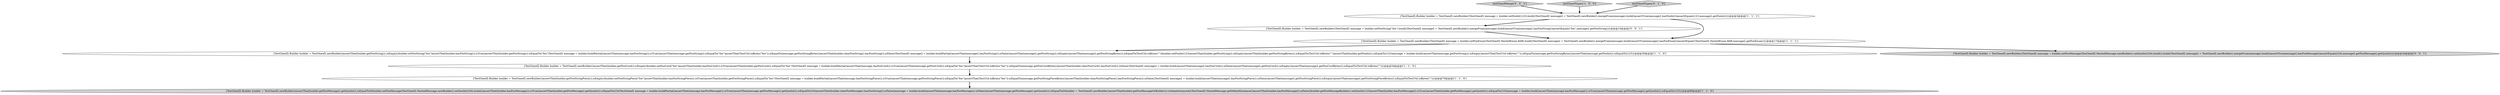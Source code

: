 digraph {
10 [style = filled, label = "testOneofMerge['0', '0', '1']", fillcolor = lightgray, shape = diamond image = "AAA0AAABBB3BBB"];
0 [style = filled, label = "{TestOneof2.Builder builder = TestOneof2.newBuilder()assertThat(builder.getFooStringPiece()).isEmpty()builder.setFooStringPiece(\"foo\")assertThat(builder.hasFooStringPiece()).isTrue()assertThat(builder.getFooStringPiece()).isEqualTo(\"foo\")TestOneof2 message = builder.buildPartial()assertThat(message.hasFooStringPiece()).isTrue()assertThat(message.getFooStringPiece()).isEqualTo(\"foo\")assertThat(TestUtil.toBytes(\"foo\")).isEqualTo(message.getFooStringPieceBytes())assertThat(builder.clearFooStringPiece().hasFooStringPiece()).isFalse()TestOneof2 message2 = builder.build()assertThat(message2.hasFooStringPiece()).isFalse()assertThat(message2.getFooStringPiece()).isEmpty()assertThat(message2.getFooStringPieceBytes()).isEqualTo(TestUtil.toBytes(\"\"))}@@@70@@@['1', '1', '0']", fillcolor = white, shape = ellipse image = "AAA0AAABBB1BBB"];
5 [style = filled, label = "testOneofTypes['1', '0', '0']", fillcolor = lightgray, shape = diamond image = "AAA0AAABBB1BBB"];
8 [style = filled, label = "{TestOneof2.Builder builder = TestOneof2.newBuilder()TestOneof2 message = builder.setFooString(\"foo\").build()TestOneof2 message2 = TestOneof2.newBuilder().mergeFrom(message).build()assertTrue(message2.hasFooString())assertEquals(\"foo\",message2.getFooString())}@@@10@@@['0', '0', '1']", fillcolor = white, shape = ellipse image = "AAA0AAABBB3BBB"];
4 [style = filled, label = "{TestOneof2.Builder builder = TestOneof2.newBuilder()assertThat(builder.getFooString()).isEmpty()builder.setFooString(\"foo\")assertThat(builder.hasFooString()).isTrue()assertThat(builder.getFooString()).isEqualTo(\"foo\")TestOneof2 message = builder.buildPartial()assertThat(message.hasFooString()).isTrue()assertThat(message.getFooString()).isEqualTo(\"foo\")assertThat(TestUtil.toBytes(\"foo\")).isEqualTo(message.getFooStringBytes())assertThat(builder.clearFooString().hasFooString()).isFalse()TestOneof2 message2 = builder.buildPartial()assertThat(message2.hasFooString()).isFalse()assertThat(message2.getFooString()).isEmpty()assertThat(message2.getFooStringBytes()).isEqualTo(TestUtil.toBytes(\"\"))builder.setFooInt(123)assertThat(builder.getFooString()).isEmpty()assertThat(builder.getFooStringBytes()).isEqualTo(TestUtil.toBytes(\"\"))assertThat(builder.getFooInt()).isEqualTo(123)message = builder.build()assertThat(message.getFooString()).isEmpty()assertThat(TestUtil.toBytes(\"\")).isEqualTo(message.getFooStringBytes())assertThat(message.getFooInt()).isEqualTo(123)}@@@30@@@['1', '1', '0']", fillcolor = white, shape = ellipse image = "AAA0AAABBB1BBB"];
7 [style = filled, label = "testOneofTypes['0', '1', '0']", fillcolor = lightgray, shape = diamond image = "AAA0AAABBB2BBB"];
3 [style = filled, label = "{TestOneof2.Builder builder = TestOneof2.newBuilder()TestOneof2 message = builder.setFooInt(123).build()TestOneof2 message2 = TestOneof2.newBuilder().mergeFrom(message).build()assertTrue(message2.hasFooInt())assertEquals(123,message2.getFooInt())}@@@3@@@['1', '1', '1']", fillcolor = white, shape = ellipse image = "AAA0AAABBB1BBB"];
2 [style = filled, label = "{TestOneof2.Builder builder = TestOneof2.newBuilder()TestOneof2 message = builder.setFooEnum(TestOneof2.NestedEnum.BAR).build()TestOneof2 message2 = TestOneof2.newBuilder().mergeFrom(message).build()assertTrue(message2.hasFooEnum())assertEquals(TestOneof2.NestedEnum.BAR,message2.getFooEnum())}@@@17@@@['1', '1', '1']", fillcolor = white, shape = ellipse image = "AAA0AAABBB1BBB"];
6 [style = filled, label = "{TestOneof2.Builder builder = TestOneof2.newBuilder()assertThat(builder.getFooMessage().getQuxInt()).isEqualTo(0)builder.setFooMessage(TestOneof2.NestedMessage.newBuilder().setQuxInt(234).build())assertThat(builder.hasFooMessage()).isTrue()assertThat(builder.getFooMessage().getQuxInt()).isEqualTo(234)TestOneof2 message = builder.buildPartial()assertThat(message.hasFooMessage()).isTrue()assertThat(message.getFooMessage().getQuxInt()).isEqualTo(234)assertThat(builder.clearFooMessage().hasFooString()).isFalse()message = builder.build()assertThat(message.hasFooMessage()).isFalse()assertThat(message.getFooMessage().getQuxInt()).isEqualTo(0)builder = TestOneof2.newBuilder()assertThat(builder.getFooMessageOrBuilder()).isSameInstanceAs(TestOneof2.NestedMessage.getDefaultInstance())assertThat(builder.hasFooMessage()).isFalse()builder.getFooMessageBuilder().setQuxInt(123)assertThat(builder.hasFooMessage()).isTrue()assertThat(builder.getFooMessage().getQuxInt()).isEqualTo(123)message = builder.build()assertThat(message.hasFooMessage()).isTrue()assertThat(message.getFooMessage().getQuxInt()).isEqualTo(123)}@@@86@@@['1', '1', '0']", fillcolor = lightgray, shape = ellipse image = "AAA0AAABBB1BBB"];
9 [style = filled, label = "{TestOneof2.Builder builder = TestOneof2.newBuilder()TestOneof2 message = builder.setFooMessage(TestOneof2.NestedMessage.newBuilder().setQuxInt(234).build()).build()TestOneof2 message2 = TestOneof2.newBuilder().mergeFrom(message).build()assertTrue(message2.hasFooMessage())assertEquals(234,message2.getFooMessage().getQuxInt())}@@@24@@@['0', '0', '1']", fillcolor = lightgray, shape = ellipse image = "AAA0AAABBB3BBB"];
1 [style = filled, label = "{TestOneof2.Builder builder = TestOneof2.newBuilder()assertThat(builder.getFooCord()).isEmpty()builder.setFooCord(\"foo\")assertThat(builder.hasFooCord()).isTrue()assertThat(builder.getFooCord()).isEqualTo(\"foo\")TestOneof2 message = builder.buildPartial()assertThat(message.hasFooCord()).isTrue()assertThat(message.getFooCord()).isEqualTo(\"foo\")assertThat(TestUtil.toBytes(\"foo\")).isEqualTo(message.getFooCordBytes())assertThat(builder.clearFooCord().hasFooCord()).isFalse()TestOneof2 message2 = builder.build()assertThat(message2.hasFooCord()).isFalse()assertThat(message2.getFooCord()).isEmpty()assertThat(message2.getFooCordBytes()).isEqualTo(TestUtil.toBytes(\"\"))}@@@54@@@['1', '1', '0']", fillcolor = white, shape = ellipse image = "AAA0AAABBB1BBB"];
0->6 [style = bold, label=""];
2->9 [style = bold, label=""];
10->3 [style = bold, label=""];
3->8 [style = bold, label=""];
5->3 [style = bold, label=""];
8->2 [style = bold, label=""];
2->4 [style = bold, label=""];
3->2 [style = bold, label=""];
4->1 [style = bold, label=""];
1->0 [style = bold, label=""];
7->3 [style = bold, label=""];
}
